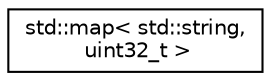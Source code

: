 digraph "Graphical Class Hierarchy"
{
  edge [fontname="Helvetica",fontsize="10",labelfontname="Helvetica",labelfontsize="10"];
  node [fontname="Helvetica",fontsize="10",shape=record];
  rankdir="LR";
  Node0 [label="std::map\< std::string,\l uint32_t \>",height=0.2,width=0.4,color="black", fillcolor="white", style="filled",URL="$classstd_1_1map.html"];
}
